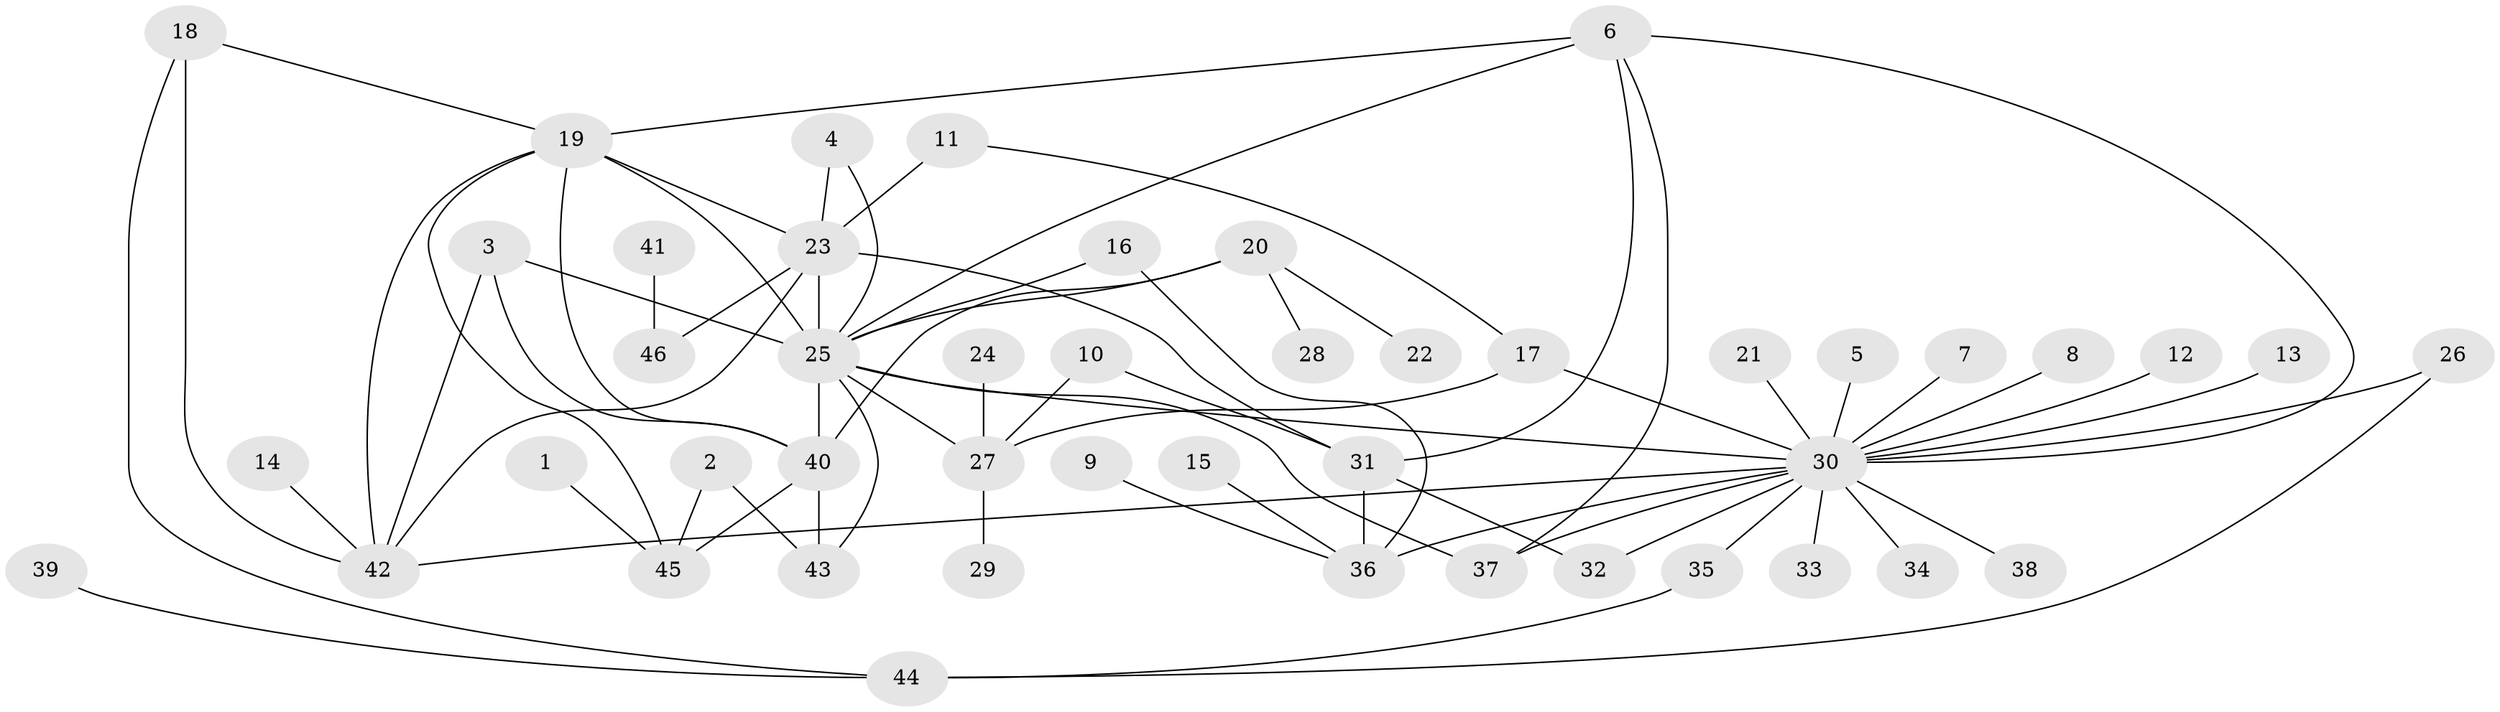 // original degree distribution, {14: 0.008771929824561403, 9: 0.008771929824561403, 10: 0.008771929824561403, 5: 0.02631578947368421, 2: 0.20175438596491227, 3: 0.09649122807017543, 8: 0.02631578947368421, 1: 0.543859649122807, 22: 0.008771929824561403, 6: 0.017543859649122806, 7: 0.02631578947368421, 4: 0.02631578947368421}
// Generated by graph-tools (version 1.1) at 2025/36/03/04/25 23:36:47]
// undirected, 46 vertices, 70 edges
graph export_dot {
  node [color=gray90,style=filled];
  1;
  2;
  3;
  4;
  5;
  6;
  7;
  8;
  9;
  10;
  11;
  12;
  13;
  14;
  15;
  16;
  17;
  18;
  19;
  20;
  21;
  22;
  23;
  24;
  25;
  26;
  27;
  28;
  29;
  30;
  31;
  32;
  33;
  34;
  35;
  36;
  37;
  38;
  39;
  40;
  41;
  42;
  43;
  44;
  45;
  46;
  1 -- 45 [weight=1.0];
  2 -- 43 [weight=1.0];
  2 -- 45 [weight=1.0];
  3 -- 25 [weight=1.0];
  3 -- 40 [weight=1.0];
  3 -- 42 [weight=1.0];
  4 -- 23 [weight=1.0];
  4 -- 25 [weight=1.0];
  5 -- 30 [weight=1.0];
  6 -- 19 [weight=1.0];
  6 -- 25 [weight=1.0];
  6 -- 30 [weight=1.0];
  6 -- 31 [weight=1.0];
  6 -- 37 [weight=1.0];
  7 -- 30 [weight=1.0];
  8 -- 30 [weight=1.0];
  9 -- 36 [weight=1.0];
  10 -- 27 [weight=1.0];
  10 -- 31 [weight=1.0];
  11 -- 17 [weight=1.0];
  11 -- 23 [weight=1.0];
  12 -- 30 [weight=1.0];
  13 -- 30 [weight=1.0];
  14 -- 42 [weight=1.0];
  15 -- 36 [weight=1.0];
  16 -- 25 [weight=1.0];
  16 -- 36 [weight=1.0];
  17 -- 27 [weight=1.0];
  17 -- 30 [weight=1.0];
  18 -- 19 [weight=1.0];
  18 -- 42 [weight=1.0];
  18 -- 44 [weight=1.0];
  19 -- 23 [weight=1.0];
  19 -- 25 [weight=1.0];
  19 -- 40 [weight=1.0];
  19 -- 42 [weight=1.0];
  19 -- 45 [weight=1.0];
  20 -- 22 [weight=1.0];
  20 -- 25 [weight=1.0];
  20 -- 28 [weight=1.0];
  20 -- 40 [weight=1.0];
  21 -- 30 [weight=1.0];
  23 -- 25 [weight=1.0];
  23 -- 31 [weight=1.0];
  23 -- 42 [weight=1.0];
  23 -- 46 [weight=1.0];
  24 -- 27 [weight=1.0];
  25 -- 27 [weight=1.0];
  25 -- 30 [weight=1.0];
  25 -- 37 [weight=1.0];
  25 -- 40 [weight=2.0];
  25 -- 43 [weight=1.0];
  26 -- 30 [weight=1.0];
  26 -- 44 [weight=1.0];
  27 -- 29 [weight=1.0];
  30 -- 32 [weight=1.0];
  30 -- 33 [weight=1.0];
  30 -- 34 [weight=1.0];
  30 -- 35 [weight=1.0];
  30 -- 36 [weight=1.0];
  30 -- 37 [weight=1.0];
  30 -- 38 [weight=1.0];
  30 -- 42 [weight=1.0];
  31 -- 32 [weight=1.0];
  31 -- 36 [weight=1.0];
  35 -- 44 [weight=1.0];
  39 -- 44 [weight=1.0];
  40 -- 43 [weight=1.0];
  40 -- 45 [weight=1.0];
  41 -- 46 [weight=1.0];
}
